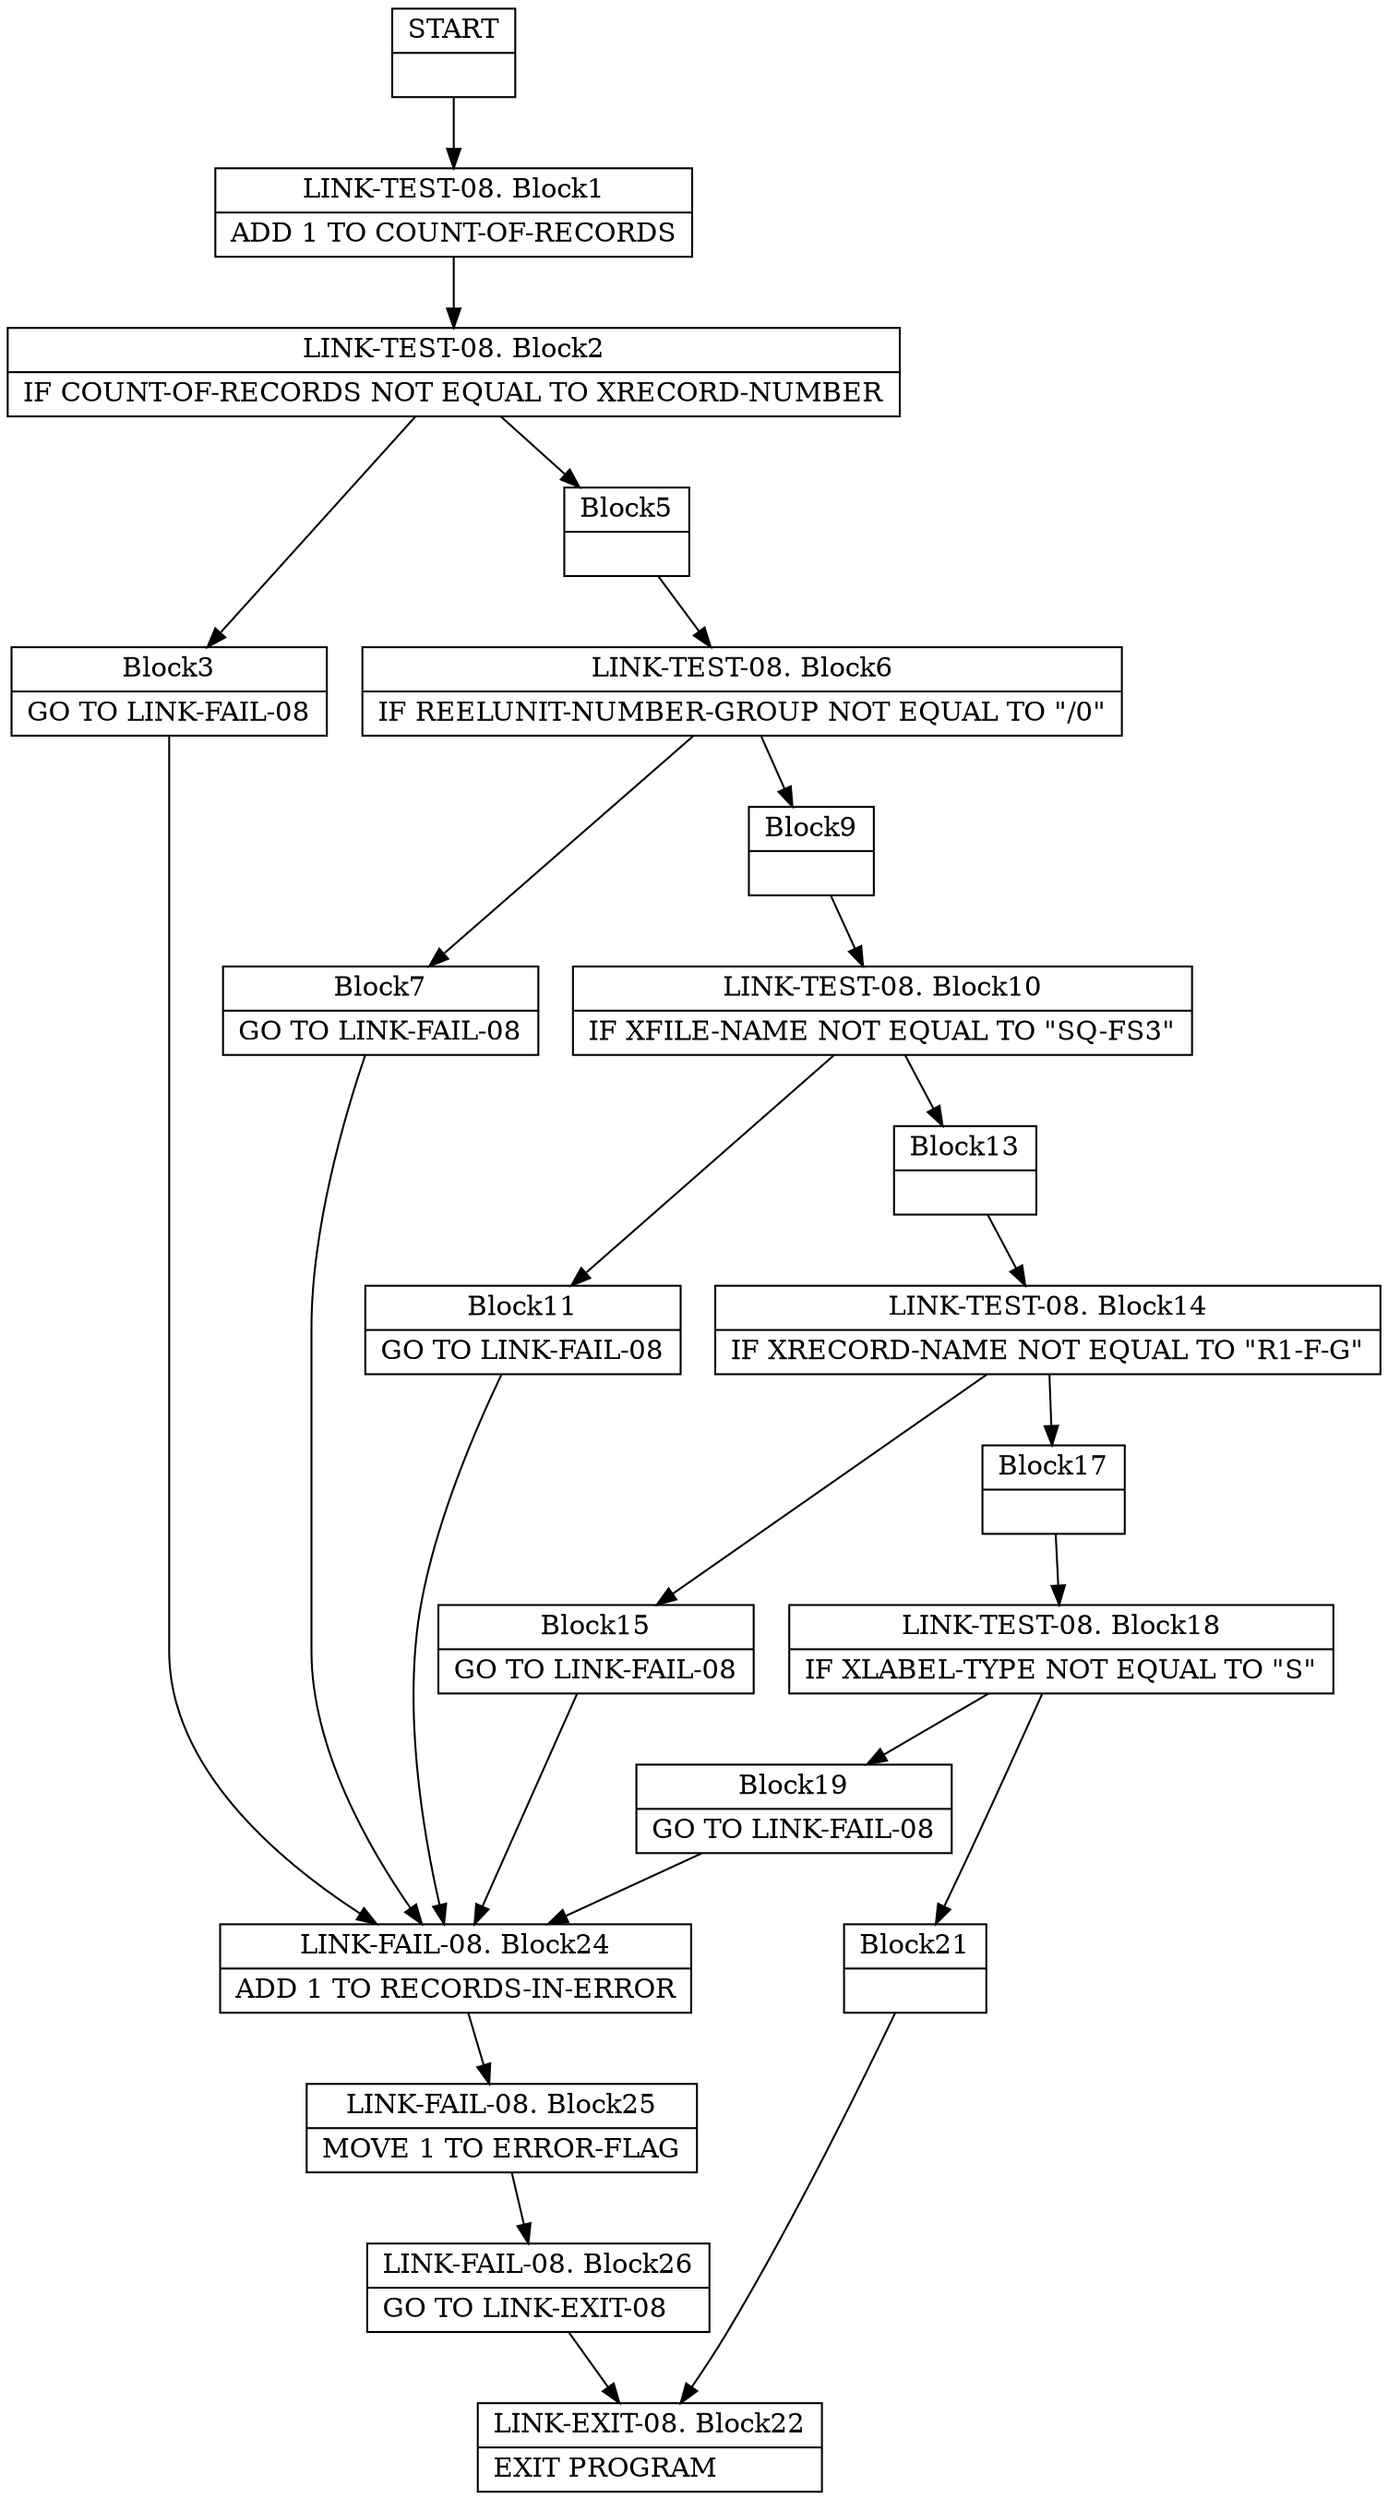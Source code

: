 digraph Cfg {
node [
shape = "record"
]

edge [
arrowtail = "empty"
]
Block0 [
label = "{START|}"
]
Block1 [
label = "{LINK-TEST-08. Block1|    ADD 1 TO COUNT-OF-RECORDS\l}"
]
Block2 [
label = "{LINK-TEST-08. Block2|    IF COUNT-OF-RECORDS NOT EQUAL TO XRECORD-NUMBER\l}"
]
Block3 [
label = "{Block3|        GO TO LINK-FAIL-08\l}"
]
Block24 [
label = "{LINK-FAIL-08. Block24|    ADD 1 TO RECORDS-IN-ERROR\l}"
]
Block25 [
label = "{LINK-FAIL-08. Block25|    MOVE 1 TO ERROR-FLAG\l}"
]
Block26 [
label = "{LINK-FAIL-08. Block26|    GO TO LINK-EXIT-08\l}"
]
Block22 [
label = "{LINK-EXIT-08. Block22|    EXIT PROGRAM\l}"
]
Block5 [
label = "{Block5|}"
]
Block6 [
label = "{LINK-TEST-08. Block6|    IF REELUNIT-NUMBER-GROUP NOT EQUAL TO \"/0\"\l}"
]
Block7 [
label = "{Block7|        GO TO LINK-FAIL-08\l}"
]
Block9 [
label = "{Block9|}"
]
Block10 [
label = "{LINK-TEST-08. Block10|    IF XFILE-NAME NOT EQUAL TO \"SQ-FS3\"\l}"
]
Block11 [
label = "{Block11|        GO TO LINK-FAIL-08\l}"
]
Block13 [
label = "{Block13|}"
]
Block14 [
label = "{LINK-TEST-08. Block14|    IF XRECORD-NAME NOT EQUAL TO \"R1-F-G\"\l}"
]
Block15 [
label = "{Block15|        GO TO LINK-FAIL-08\l}"
]
Block17 [
label = "{Block17|}"
]
Block18 [
label = "{LINK-TEST-08. Block18|    IF XLABEL-TYPE NOT EQUAL TO \"S\"\l}"
]
Block19 [
label = "{Block19|        GO TO LINK-FAIL-08\l}"
]
Block21 [
label = "{Block21|}"
]
Block0 -> Block1
Block1 -> Block2
Block2 -> Block3
Block2 -> Block5
Block3 -> Block24
Block24 -> Block25
Block25 -> Block26
Block26 -> Block22
Block5 -> Block6
Block6 -> Block7
Block6 -> Block9
Block7 -> Block24
Block9 -> Block10
Block10 -> Block11
Block10 -> Block13
Block11 -> Block24
Block13 -> Block14
Block14 -> Block15
Block14 -> Block17
Block15 -> Block24
Block17 -> Block18
Block18 -> Block19
Block18 -> Block21
Block19 -> Block24
Block21 -> Block22

}
